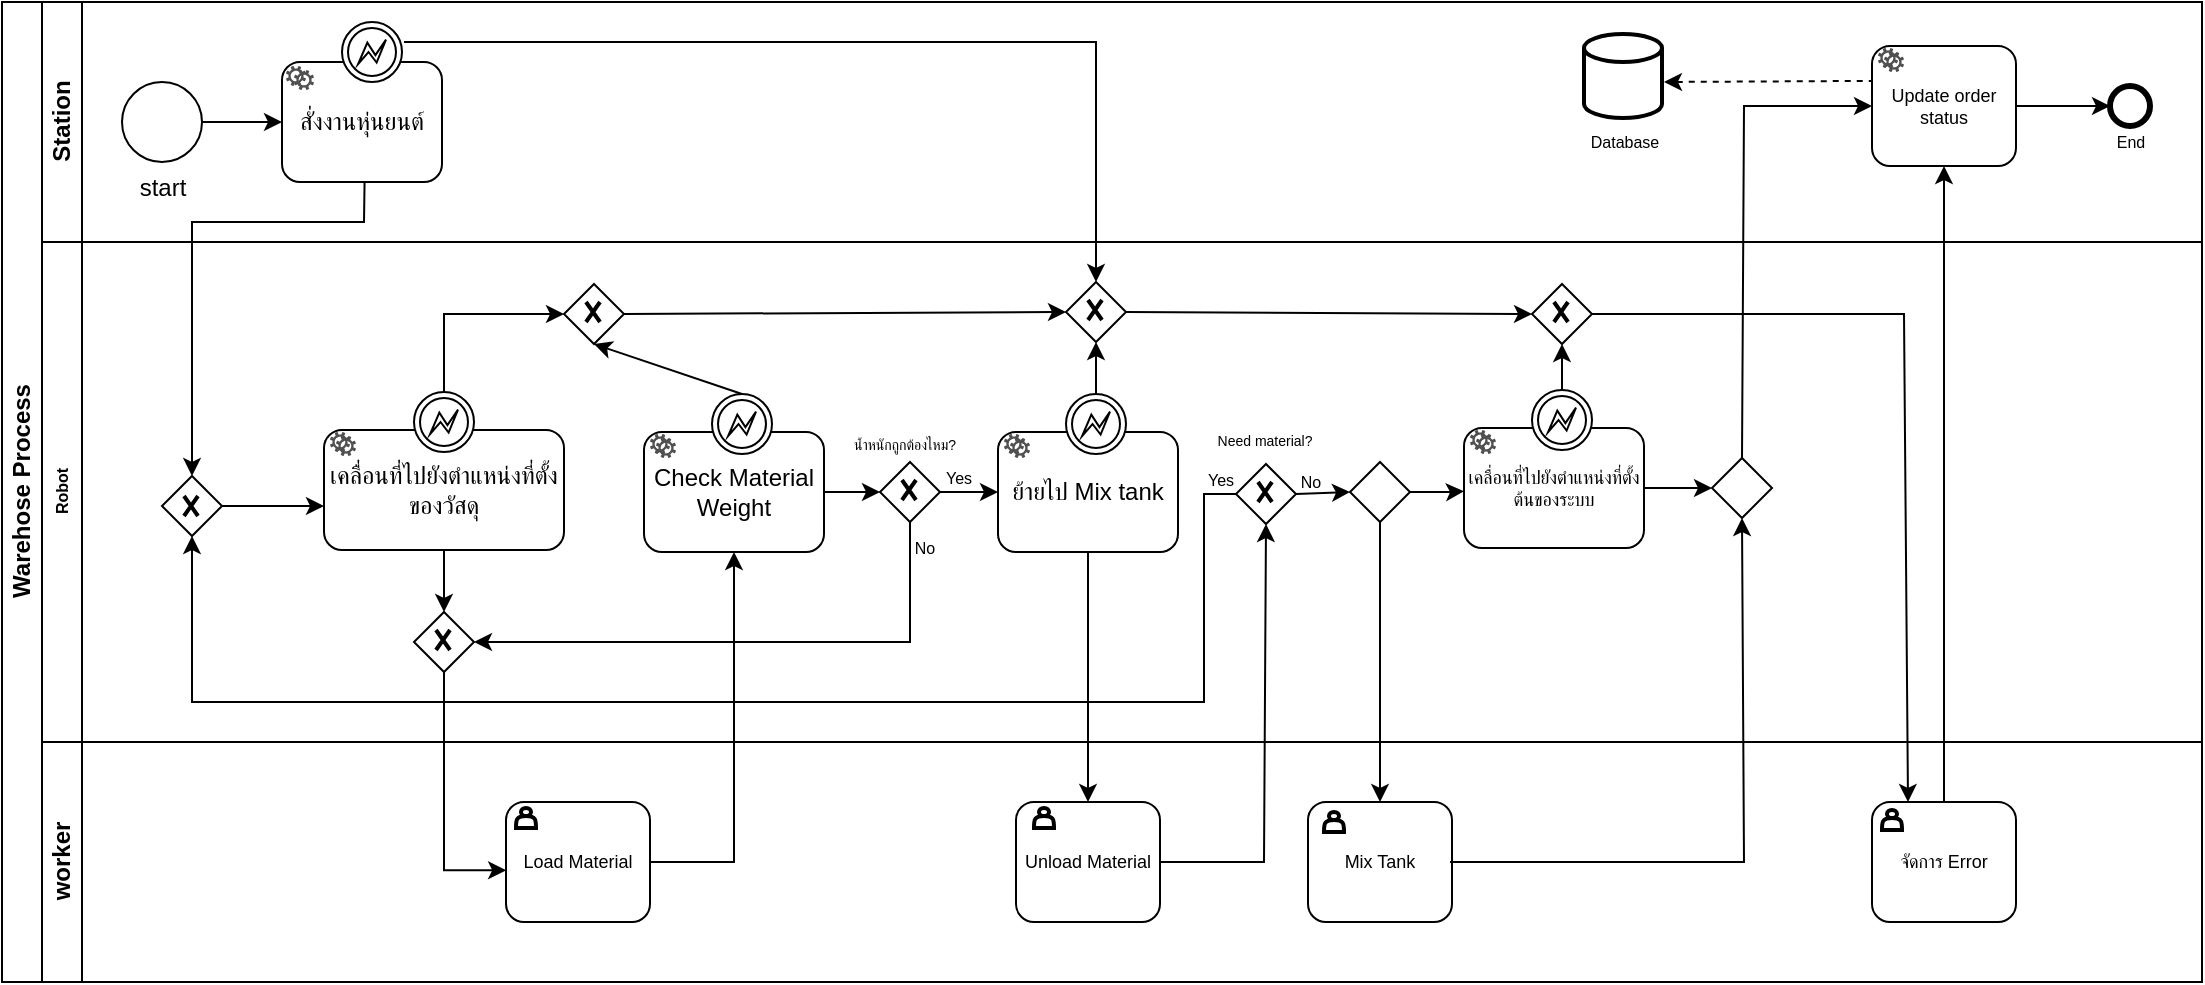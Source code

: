 <mxfile version="24.3.0" type="github">
  <diagram id="prtHgNgQTEPvFCAcTncT" name="Page-1">
    <mxGraphModel dx="1059" dy="611" grid="1" gridSize="10" guides="1" tooltips="1" connect="1" arrows="1" fold="1" page="1" pageScale="1" pageWidth="1200" pageHeight="1600" math="0" shadow="0">
      <root>
        <mxCell id="0" />
        <mxCell id="1" parent="0" />
        <mxCell id="50eX8-EQaEEPfpNOqsvf-22" value="" style="edgeStyle=orthogonalEdgeStyle;rounded=0;orthogonalLoop=1;jettySize=auto;html=1;entryX=0.5;entryY=0;entryDx=0;entryDy=0;" parent="1" source="50eX8-EQaEEPfpNOqsvf-12" target="50eX8-EQaEEPfpNOqsvf-20" edge="1">
          <mxGeometry relative="1" as="geometry" />
        </mxCell>
        <mxCell id="50eX8-EQaEEPfpNOqsvf-12" value="เคลื่อนที่ไปยังตำแหน่งที่ตั้งของวัสดุ" style="rounded=1;whiteSpace=wrap;html=1;" parent="1" vertex="1">
          <mxGeometry x="200" y="334" width="120" height="60" as="geometry" />
        </mxCell>
        <mxCell id="50eX8-EQaEEPfpNOqsvf-9" value="" style="rhombus;whiteSpace=wrap;html=1;" parent="1" vertex="1">
          <mxGeometry x="119" y="357" width="30" height="30" as="geometry" />
        </mxCell>
        <mxCell id="dNxyNK7c78bLwvsdeMH5-19" value="Warehose Process" style="swimlane;html=1;childLayout=stackLayout;resizeParent=1;resizeParentMax=0;horizontal=0;startSize=20;horizontalStack=0;" parent="1" vertex="1">
          <mxGeometry x="39" y="120" width="1100" height="490" as="geometry" />
        </mxCell>
        <mxCell id="dNxyNK7c78bLwvsdeMH5-20" value="Station" style="swimlane;html=1;startSize=20;horizontal=0;" parent="dNxyNK7c78bLwvsdeMH5-19" vertex="1">
          <mxGeometry x="20" width="1080" height="120" as="geometry" />
        </mxCell>
        <mxCell id="dNxyNK7c78bLwvsdeMH5-25" value="" style="edgeStyle=orthogonalEdgeStyle;rounded=0;orthogonalLoop=1;jettySize=auto;html=1;" parent="dNxyNK7c78bLwvsdeMH5-20" source="dNxyNK7c78bLwvsdeMH5-23" target="dNxyNK7c78bLwvsdeMH5-24" edge="1">
          <mxGeometry relative="1" as="geometry" />
        </mxCell>
        <mxCell id="dNxyNK7c78bLwvsdeMH5-23" value="" style="ellipse;whiteSpace=wrap;html=1;" parent="dNxyNK7c78bLwvsdeMH5-20" vertex="1">
          <mxGeometry x="40" y="40" width="40" height="40" as="geometry" />
        </mxCell>
        <mxCell id="dNxyNK7c78bLwvsdeMH5-24" value="สั่งงานหุ่นยนต์" style="rounded=1;whiteSpace=wrap;html=1;fontFamily=Helvetica;fontSize=12;fontColor=#000000;align=center;" parent="dNxyNK7c78bLwvsdeMH5-20" vertex="1">
          <mxGeometry x="120" y="30" width="80" height="60" as="geometry" />
        </mxCell>
        <mxCell id="50eX8-EQaEEPfpNOqsvf-7" value="" style="sketch=0;pointerEvents=1;shadow=0;dashed=0;html=1;strokeColor=none;labelPosition=center;verticalLabelPosition=bottom;verticalAlign=top;align=center;fillColor=#505050;shape=mxgraph.mscae.enterprise.settings" parent="dNxyNK7c78bLwvsdeMH5-20" vertex="1">
          <mxGeometry x="122" y="32" width="10" height="10" as="geometry" />
        </mxCell>
        <mxCell id="50eX8-EQaEEPfpNOqsvf-85" value="" style="ellipse;whiteSpace=wrap;html=1;strokeWidth=3;" parent="dNxyNK7c78bLwvsdeMH5-20" vertex="1">
          <mxGeometry x="1034" y="42" width="20" height="20" as="geometry" />
        </mxCell>
        <mxCell id="50eX8-EQaEEPfpNOqsvf-88" value="" style="strokeWidth=2;html=1;shape=mxgraph.flowchart.database;whiteSpace=wrap;" parent="dNxyNK7c78bLwvsdeMH5-20" vertex="1">
          <mxGeometry x="771" y="16" width="39" height="42" as="geometry" />
        </mxCell>
        <mxCell id="50eX8-EQaEEPfpNOqsvf-89" value="Database" style="text;html=1;align=center;verticalAlign=middle;resizable=0;points=[];autosize=1;strokeColor=none;fillColor=none;fontSize=8;" parent="dNxyNK7c78bLwvsdeMH5-20" vertex="1">
          <mxGeometry x="760.5" y="60" width="60" height="20" as="geometry" />
        </mxCell>
        <mxCell id="50eX8-EQaEEPfpNOqsvf-15" value="" style="sketch=0;pointerEvents=1;shadow=0;dashed=0;html=1;strokeColor=none;labelPosition=center;verticalLabelPosition=bottom;verticalAlign=top;align=center;fillColor=#505050;shape=mxgraph.mscae.enterprise.settings" parent="dNxyNK7c78bLwvsdeMH5-20" vertex="1">
          <mxGeometry x="126" y="34" width="10" height="10" as="geometry" />
        </mxCell>
        <mxCell id="50eX8-EQaEEPfpNOqsvf-2" value="" style="ellipse;whiteSpace=wrap;html=1;" parent="dNxyNK7c78bLwvsdeMH5-20" vertex="1">
          <mxGeometry x="150" y="10" width="30" height="30" as="geometry" />
        </mxCell>
        <mxCell id="C-rljzD_ZKjEVcnqJTgn-5" value="" style="points=[[0.145,0.145,0],[0.5,0,0],[0.855,0.145,0],[1,0.5,0],[0.855,0.855,0],[0.5,1,0],[0.145,0.855,0],[0,0.5,0]];shape=mxgraph.bpmn.event;html=1;verticalLabelPosition=bottom;labelBackgroundColor=#ffffff;verticalAlign=top;align=center;perimeter=ellipsePerimeter;outlineConnect=0;aspect=fixed;outline=eventInt;symbol=error;" vertex="1" parent="dNxyNK7c78bLwvsdeMH5-20">
          <mxGeometry x="153" y="13" width="24" height="24" as="geometry" />
        </mxCell>
        <mxCell id="dNxyNK7c78bLwvsdeMH5-21" value="Robot" style="swimlane;html=1;startSize=20;horizontal=0;fontSize=8;" parent="dNxyNK7c78bLwvsdeMH5-19" vertex="1">
          <mxGeometry x="20" y="120" width="1080" height="250" as="geometry" />
        </mxCell>
        <mxCell id="50eX8-EQaEEPfpNOqsvf-11" value="" style="shape=mxgraph.sysml.x;strokeWidth=2;" parent="dNxyNK7c78bLwvsdeMH5-21" vertex="1">
          <mxGeometry x="71" y="127" width="7" height="10" as="geometry" />
        </mxCell>
        <mxCell id="50eX8-EQaEEPfpNOqsvf-17" value="" style="group" parent="dNxyNK7c78bLwvsdeMH5-21" vertex="1" connectable="0">
          <mxGeometry x="186" y="75" width="30" height="30" as="geometry" />
        </mxCell>
        <mxCell id="50eX8-EQaEEPfpNOqsvf-18" value="" style="ellipse;whiteSpace=wrap;html=1;" parent="50eX8-EQaEEPfpNOqsvf-17" vertex="1">
          <mxGeometry width="30" height="30" as="geometry" />
        </mxCell>
        <mxCell id="C-rljzD_ZKjEVcnqJTgn-7" value="" style="points=[[0.145,0.145,0],[0.5,0,0],[0.855,0.145,0],[1,0.5,0],[0.855,0.855,0],[0.5,1,0],[0.145,0.855,0],[0,0.5,0]];shape=mxgraph.bpmn.event;html=1;verticalLabelPosition=bottom;labelBackgroundColor=#ffffff;verticalAlign=top;align=center;perimeter=ellipsePerimeter;outlineConnect=0;aspect=fixed;outline=eventInt;symbol=error;" vertex="1" parent="50eX8-EQaEEPfpNOqsvf-17">
          <mxGeometry x="3" y="3" width="24" height="24" as="geometry" />
        </mxCell>
        <mxCell id="50eX8-EQaEEPfpNOqsvf-20" value="" style="rhombus;whiteSpace=wrap;html=1;" parent="dNxyNK7c78bLwvsdeMH5-21" vertex="1">
          <mxGeometry x="186" y="185" width="30" height="30" as="geometry" />
        </mxCell>
        <mxCell id="50eX8-EQaEEPfpNOqsvf-51" value="" style="edgeStyle=none;orthogonalLoop=1;jettySize=auto;html=1;rounded=0;entryX=0;entryY=0.5;entryDx=0;entryDy=0;" parent="dNxyNK7c78bLwvsdeMH5-21" target="50eX8-EQaEEPfpNOqsvf-38" edge="1">
          <mxGeometry width="100" relative="1" as="geometry">
            <mxPoint x="291" y="36" as="sourcePoint" />
            <mxPoint x="391" y="36" as="targetPoint" />
            <Array as="points" />
          </mxGeometry>
        </mxCell>
        <mxCell id="50eX8-EQaEEPfpNOqsvf-61" value="No" style="text;html=1;align=center;verticalAlign=middle;resizable=0;points=[];autosize=1;strokeColor=none;fillColor=none;fontSize=8;" parent="dNxyNK7c78bLwvsdeMH5-21" vertex="1">
          <mxGeometry x="619" y="110" width="30" height="20" as="geometry" />
        </mxCell>
        <mxCell id="dNxyNK7c78bLwvsdeMH5-22" value="worker" style="swimlane;html=1;startSize=20;horizontal=0;" parent="dNxyNK7c78bLwvsdeMH5-19" vertex="1">
          <mxGeometry x="20" y="370" width="1080" height="120" as="geometry" />
        </mxCell>
        <mxCell id="50eX8-EQaEEPfpNOqsvf-91" value="Load Material" style="rounded=1;whiteSpace=wrap;html=1;fontSize=9;" parent="dNxyNK7c78bLwvsdeMH5-22" vertex="1">
          <mxGeometry x="232" y="30" width="72" height="60" as="geometry" />
        </mxCell>
        <mxCell id="50eX8-EQaEEPfpNOqsvf-94" value="Unload Material" style="rounded=1;whiteSpace=wrap;html=1;fontSize=9;" parent="dNxyNK7c78bLwvsdeMH5-22" vertex="1">
          <mxGeometry x="487" y="30" width="72" height="60" as="geometry" />
        </mxCell>
        <mxCell id="50eX8-EQaEEPfpNOqsvf-97" value="Mix Tank" style="rounded=1;whiteSpace=wrap;html=1;fontSize=9;" parent="dNxyNK7c78bLwvsdeMH5-22" vertex="1">
          <mxGeometry x="633" y="30" width="72" height="60" as="geometry" />
        </mxCell>
        <mxCell id="50eX8-EQaEEPfpNOqsvf-100" value="จัดการ Error" style="rounded=1;whiteSpace=wrap;html=1;fontSize=9;" parent="dNxyNK7c78bLwvsdeMH5-22" vertex="1">
          <mxGeometry x="915" y="30" width="72" height="60" as="geometry" />
        </mxCell>
        <mxCell id="50eX8-EQaEEPfpNOqsvf-103" value="" style="shape=actor;whiteSpace=wrap;html=1;strokeWidth=2;" parent="dNxyNK7c78bLwvsdeMH5-22" vertex="1">
          <mxGeometry x="237" y="33" width="10" height="10" as="geometry" />
        </mxCell>
        <mxCell id="50eX8-EQaEEPfpNOqsvf-104" value="" style="shape=actor;whiteSpace=wrap;html=1;strokeWidth=2;" parent="dNxyNK7c78bLwvsdeMH5-22" vertex="1">
          <mxGeometry x="496" y="33" width="10" height="10" as="geometry" />
        </mxCell>
        <mxCell id="50eX8-EQaEEPfpNOqsvf-105" value="" style="shape=actor;whiteSpace=wrap;html=1;strokeWidth=2;" parent="dNxyNK7c78bLwvsdeMH5-22" vertex="1">
          <mxGeometry x="920" y="34" width="10" height="10" as="geometry" />
        </mxCell>
        <mxCell id="50eX8-EQaEEPfpNOqsvf-107" value="" style="edgeStyle=orthogonalEdgeStyle;rounded=0;orthogonalLoop=1;jettySize=auto;html=1;exitX=0.5;exitY=1;exitDx=0;exitDy=0;entryX=0.001;entryY=0.569;entryDx=0;entryDy=0;entryPerimeter=0;" parent="dNxyNK7c78bLwvsdeMH5-19" source="50eX8-EQaEEPfpNOqsvf-20" target="50eX8-EQaEEPfpNOqsvf-91" edge="1">
          <mxGeometry relative="1" as="geometry">
            <mxPoint x="191" y="366.5" as="sourcePoint" />
            <mxPoint x="217" y="449.5" as="targetPoint" />
          </mxGeometry>
        </mxCell>
        <mxCell id="50eX8-EQaEEPfpNOqsvf-1" value="start" style="text;html=1;align=center;verticalAlign=middle;resizable=0;points=[];autosize=1;strokeColor=none;fillColor=none;" parent="1" vertex="1">
          <mxGeometry x="94" y="198" width="50" height="30" as="geometry" />
        </mxCell>
        <mxCell id="50eX8-EQaEEPfpNOqsvf-10" value="" style="edgeStyle=none;orthogonalLoop=1;jettySize=auto;html=1;rounded=0;exitX=0.516;exitY=1.001;exitDx=0;exitDy=0;entryX=0.5;entryY=0;entryDx=0;entryDy=0;exitPerimeter=0;" parent="1" source="dNxyNK7c78bLwvsdeMH5-24" target="50eX8-EQaEEPfpNOqsvf-9" edge="1">
          <mxGeometry width="100" relative="1" as="geometry">
            <mxPoint x="110" y="270" as="sourcePoint" />
            <mxPoint x="210" y="270" as="targetPoint" />
            <Array as="points">
              <mxPoint x="220" y="230" />
              <mxPoint x="134" y="230" />
            </Array>
          </mxGeometry>
        </mxCell>
        <mxCell id="50eX8-EQaEEPfpNOqsvf-13" value="" style="edgeStyle=none;orthogonalLoop=1;jettySize=auto;html=1;rounded=0;exitX=1;exitY=0.5;exitDx=0;exitDy=0;" parent="1" source="50eX8-EQaEEPfpNOqsvf-9" edge="1">
          <mxGeometry width="100" relative="1" as="geometry">
            <mxPoint x="100" y="372" as="sourcePoint" />
            <mxPoint x="200" y="372" as="targetPoint" />
            <Array as="points" />
          </mxGeometry>
        </mxCell>
        <mxCell id="50eX8-EQaEEPfpNOqsvf-8" value="" style="sketch=0;pointerEvents=1;shadow=0;dashed=0;html=1;strokeColor=none;labelPosition=center;verticalLabelPosition=bottom;verticalAlign=top;align=center;fillColor=#505050;shape=mxgraph.mscae.enterprise.settings" parent="1" vertex="1">
          <mxGeometry x="203" y="335" width="10" height="10" as="geometry" />
        </mxCell>
        <mxCell id="50eX8-EQaEEPfpNOqsvf-16" value="" style="sketch=0;pointerEvents=1;shadow=0;dashed=0;html=1;strokeColor=none;labelPosition=center;verticalLabelPosition=bottom;verticalAlign=top;align=center;fillColor=#505050;shape=mxgraph.mscae.enterprise.settings" parent="1" vertex="1">
          <mxGeometry x="206" y="337" width="10" height="10" as="geometry" />
        </mxCell>
        <mxCell id="50eX8-EQaEEPfpNOqsvf-21" value="" style="shape=mxgraph.sysml.x;strokeWidth=2;" parent="1" vertex="1">
          <mxGeometry x="256" y="434" width="7" height="10" as="geometry" />
        </mxCell>
        <mxCell id="50eX8-EQaEEPfpNOqsvf-31" value="" style="edgeStyle=orthogonalEdgeStyle;rounded=0;orthogonalLoop=1;jettySize=auto;html=1;entryX=0;entryY=0.5;entryDx=0;entryDy=0;" parent="1" source="50eX8-EQaEEPfpNOqsvf-23" target="50eX8-EQaEEPfpNOqsvf-29" edge="1">
          <mxGeometry relative="1" as="geometry" />
        </mxCell>
        <mxCell id="50eX8-EQaEEPfpNOqsvf-23" value="Check Material Weight" style="rounded=1;whiteSpace=wrap;html=1;" parent="1" vertex="1">
          <mxGeometry x="360" y="335" width="90" height="60" as="geometry" />
        </mxCell>
        <mxCell id="50eX8-EQaEEPfpNOqsvf-24" value="" style="group" parent="1" vertex="1" connectable="0">
          <mxGeometry x="394" y="316" width="30" height="30" as="geometry" />
        </mxCell>
        <mxCell id="50eX8-EQaEEPfpNOqsvf-25" value="" style="ellipse;whiteSpace=wrap;html=1;" parent="50eX8-EQaEEPfpNOqsvf-24" vertex="1">
          <mxGeometry width="30" height="30" as="geometry" />
        </mxCell>
        <mxCell id="C-rljzD_ZKjEVcnqJTgn-8" value="" style="points=[[0.145,0.145,0],[0.5,0,0],[0.855,0.145,0],[1,0.5,0],[0.855,0.855,0],[0.5,1,0],[0.145,0.855,0],[0,0.5,0]];shape=mxgraph.bpmn.event;html=1;verticalLabelPosition=bottom;labelBackgroundColor=#ffffff;verticalAlign=top;align=center;perimeter=ellipsePerimeter;outlineConnect=0;aspect=fixed;outline=eventInt;symbol=error;" vertex="1" parent="50eX8-EQaEEPfpNOqsvf-24">
          <mxGeometry x="3" y="3" width="24" height="24" as="geometry" />
        </mxCell>
        <mxCell id="50eX8-EQaEEPfpNOqsvf-27" value="" style="sketch=0;pointerEvents=1;shadow=0;dashed=0;html=1;strokeColor=none;labelPosition=center;verticalLabelPosition=bottom;verticalAlign=top;align=center;fillColor=#505050;shape=mxgraph.mscae.enterprise.settings" parent="1" vertex="1">
          <mxGeometry x="363" y="336" width="10" height="10" as="geometry" />
        </mxCell>
        <mxCell id="50eX8-EQaEEPfpNOqsvf-28" value="" style="sketch=0;pointerEvents=1;shadow=0;dashed=0;html=1;strokeColor=none;labelPosition=center;verticalLabelPosition=bottom;verticalAlign=top;align=center;fillColor=#505050;shape=mxgraph.mscae.enterprise.settings" parent="1" vertex="1">
          <mxGeometry x="366" y="338" width="10" height="10" as="geometry" />
        </mxCell>
        <mxCell id="50eX8-EQaEEPfpNOqsvf-46" value="" style="edgeStyle=orthogonalEdgeStyle;rounded=0;orthogonalLoop=1;jettySize=auto;html=1;entryX=0;entryY=0.5;entryDx=0;entryDy=0;" parent="1" source="50eX8-EQaEEPfpNOqsvf-29" target="50eX8-EQaEEPfpNOqsvf-40" edge="1">
          <mxGeometry relative="1" as="geometry" />
        </mxCell>
        <mxCell id="50eX8-EQaEEPfpNOqsvf-29" value="" style="rhombus;whiteSpace=wrap;html=1;" parent="1" vertex="1">
          <mxGeometry x="478" y="350" width="30" height="30" as="geometry" />
        </mxCell>
        <mxCell id="50eX8-EQaEEPfpNOqsvf-30" value="" style="shape=mxgraph.sysml.x;strokeWidth=2;" parent="1" vertex="1">
          <mxGeometry x="489" y="359" width="7" height="10" as="geometry" />
        </mxCell>
        <mxCell id="50eX8-EQaEEPfpNOqsvf-32" value="" style="edgeStyle=none;orthogonalLoop=1;jettySize=auto;html=1;rounded=0;exitX=0.5;exitY=1;exitDx=0;exitDy=0;entryX=1;entryY=0.5;entryDx=0;entryDy=0;" parent="1" source="50eX8-EQaEEPfpNOqsvf-29" target="50eX8-EQaEEPfpNOqsvf-20" edge="1">
          <mxGeometry width="100" relative="1" as="geometry">
            <mxPoint x="360" y="440" as="sourcePoint" />
            <mxPoint x="460" y="440" as="targetPoint" />
            <Array as="points">
              <mxPoint x="493" y="440" />
            </Array>
          </mxGeometry>
        </mxCell>
        <mxCell id="50eX8-EQaEEPfpNOqsvf-37" value="" style="edgeStyle=orthogonalEdgeStyle;rounded=0;orthogonalLoop=1;jettySize=auto;html=1;endArrow=none;endFill=0;startArrow=classic;startFill=1;" parent="1" source="50eX8-EQaEEPfpNOqsvf-33" target="50eX8-EQaEEPfpNOqsvf-18" edge="1">
          <mxGeometry relative="1" as="geometry" />
        </mxCell>
        <mxCell id="50eX8-EQaEEPfpNOqsvf-33" value="" style="rhombus;whiteSpace=wrap;html=1;" parent="1" vertex="1">
          <mxGeometry x="320" y="261" width="30" height="30" as="geometry" />
        </mxCell>
        <mxCell id="50eX8-EQaEEPfpNOqsvf-34" value="" style="shape=mxgraph.sysml.x;strokeWidth=2;" parent="1" vertex="1">
          <mxGeometry x="331" y="270" width="7" height="10" as="geometry" />
        </mxCell>
        <mxCell id="50eX8-EQaEEPfpNOqsvf-38" value="" style="rhombus;whiteSpace=wrap;html=1;" parent="1" vertex="1">
          <mxGeometry x="571" y="260" width="30" height="30" as="geometry" />
        </mxCell>
        <mxCell id="50eX8-EQaEEPfpNOqsvf-39" value="" style="shape=mxgraph.sysml.x;strokeWidth=2;" parent="1" vertex="1">
          <mxGeometry x="582" y="269" width="7" height="10" as="geometry" />
        </mxCell>
        <mxCell id="50eX8-EQaEEPfpNOqsvf-40" value="ย้ายไป Mix tank" style="rounded=1;whiteSpace=wrap;html=1;" parent="1" vertex="1">
          <mxGeometry x="537" y="335" width="90" height="60" as="geometry" />
        </mxCell>
        <mxCell id="50eX8-EQaEEPfpNOqsvf-41" value="" style="group" parent="1" vertex="1" connectable="0">
          <mxGeometry x="571" y="316" width="30" height="30" as="geometry" />
        </mxCell>
        <mxCell id="50eX8-EQaEEPfpNOqsvf-42" value="" style="ellipse;whiteSpace=wrap;html=1;" parent="50eX8-EQaEEPfpNOqsvf-41" vertex="1">
          <mxGeometry width="30" height="30" as="geometry" />
        </mxCell>
        <mxCell id="C-rljzD_ZKjEVcnqJTgn-9" value="" style="points=[[0.145,0.145,0],[0.5,0,0],[0.855,0.145,0],[1,0.5,0],[0.855,0.855,0],[0.5,1,0],[0.145,0.855,0],[0,0.5,0]];shape=mxgraph.bpmn.event;html=1;verticalLabelPosition=bottom;labelBackgroundColor=#ffffff;verticalAlign=top;align=center;perimeter=ellipsePerimeter;outlineConnect=0;aspect=fixed;outline=eventInt;symbol=error;" vertex="1" parent="50eX8-EQaEEPfpNOqsvf-41">
          <mxGeometry x="3" y="3" width="24" height="24" as="geometry" />
        </mxCell>
        <mxCell id="50eX8-EQaEEPfpNOqsvf-44" value="" style="sketch=0;pointerEvents=1;shadow=0;dashed=0;html=1;strokeColor=none;labelPosition=center;verticalLabelPosition=bottom;verticalAlign=top;align=center;fillColor=#505050;shape=mxgraph.mscae.enterprise.settings" parent="1" vertex="1">
          <mxGeometry x="540" y="336" width="10" height="10" as="geometry" />
        </mxCell>
        <mxCell id="50eX8-EQaEEPfpNOqsvf-45" value="" style="sketch=0;pointerEvents=1;shadow=0;dashed=0;html=1;strokeColor=none;labelPosition=center;verticalLabelPosition=bottom;verticalAlign=top;align=center;fillColor=#505050;shape=mxgraph.mscae.enterprise.settings" parent="1" vertex="1">
          <mxGeometry x="543" y="338" width="10" height="10" as="geometry" />
        </mxCell>
        <mxCell id="50eX8-EQaEEPfpNOqsvf-48" value="" style="edgeStyle=orthogonalEdgeStyle;rounded=0;orthogonalLoop=1;jettySize=auto;html=1;" parent="1" edge="1">
          <mxGeometry relative="1" as="geometry">
            <mxPoint x="586" y="316" as="sourcePoint" />
            <mxPoint x="586" y="290" as="targetPoint" />
          </mxGeometry>
        </mxCell>
        <mxCell id="50eX8-EQaEEPfpNOqsvf-49" value="Yes" style="text;html=1;align=center;verticalAlign=middle;resizable=0;points=[];autosize=1;strokeColor=none;fillColor=none;fontSize=8;" parent="1" vertex="1">
          <mxGeometry x="497" y="348" width="40" height="20" as="geometry" />
        </mxCell>
        <mxCell id="50eX8-EQaEEPfpNOqsvf-50" value="No" style="text;html=1;align=center;verticalAlign=middle;resizable=0;points=[];autosize=1;strokeColor=none;fillColor=none;fontSize=8;" parent="1" vertex="1">
          <mxGeometry x="485" y="383" width="30" height="20" as="geometry" />
        </mxCell>
        <mxCell id="50eX8-EQaEEPfpNOqsvf-52" value="น้ำหนักถูกต้องไหม?" style="text;html=1;align=center;verticalAlign=middle;resizable=0;points=[];autosize=1;strokeColor=none;fillColor=none;fontSize=7;" parent="1" vertex="1">
          <mxGeometry x="450" y="332" width="80" height="20" as="geometry" />
        </mxCell>
        <mxCell id="50eX8-EQaEEPfpNOqsvf-53" value="" style="rhombus;whiteSpace=wrap;html=1;" parent="1" vertex="1">
          <mxGeometry x="656" y="351" width="30" height="30" as="geometry" />
        </mxCell>
        <mxCell id="50eX8-EQaEEPfpNOqsvf-54" value="" style="shape=mxgraph.sysml.x;strokeWidth=2;" parent="1" vertex="1">
          <mxGeometry x="667" y="360" width="7" height="10" as="geometry" />
        </mxCell>
        <mxCell id="50eX8-EQaEEPfpNOqsvf-55" value="" style="edgeStyle=none;orthogonalLoop=1;jettySize=auto;html=1;rounded=0;exitX=0;exitY=0.5;exitDx=0;exitDy=0;entryX=0.5;entryY=1;entryDx=0;entryDy=0;" parent="1" source="50eX8-EQaEEPfpNOqsvf-53" target="50eX8-EQaEEPfpNOqsvf-9" edge="1">
          <mxGeometry width="100" relative="1" as="geometry">
            <mxPoint x="590" y="400" as="sourcePoint" />
            <mxPoint x="130" y="470" as="targetPoint" />
            <Array as="points">
              <mxPoint x="640" y="366" />
              <mxPoint x="640" y="470" />
              <mxPoint x="134" y="470" />
            </Array>
          </mxGeometry>
        </mxCell>
        <mxCell id="50eX8-EQaEEPfpNOqsvf-56" value="Yes" style="text;html=1;align=center;verticalAlign=middle;resizable=0;points=[];autosize=1;strokeColor=none;fillColor=none;fontSize=8;" parent="1" vertex="1">
          <mxGeometry x="628" y="349" width="40" height="20" as="geometry" />
        </mxCell>
        <mxCell id="50eX8-EQaEEPfpNOqsvf-69" value="" style="edgeStyle=orthogonalEdgeStyle;rounded=0;orthogonalLoop=1;jettySize=auto;html=1;entryX=0;entryY=0.528;entryDx=0;entryDy=0;entryPerimeter=0;" parent="1" source="50eX8-EQaEEPfpNOqsvf-57" target="50eX8-EQaEEPfpNOqsvf-63" edge="1">
          <mxGeometry relative="1" as="geometry" />
        </mxCell>
        <mxCell id="50eX8-EQaEEPfpNOqsvf-57" value="" style="rhombus;whiteSpace=wrap;html=1;" parent="1" vertex="1">
          <mxGeometry x="713" y="350" width="30" height="30" as="geometry" />
        </mxCell>
        <mxCell id="50eX8-EQaEEPfpNOqsvf-59" value="" style="shape=image;html=1;verticalAlign=top;verticalLabelPosition=bottom;labelBackgroundColor=#ffffff;imageAspect=0;aspect=fixed;image=https://cdn4.iconfinder.com/data/icons/ionicons/512/icon-plus-128.png" parent="1" vertex="1">
          <mxGeometry x="719" y="355" width="18" height="18" as="geometry" />
        </mxCell>
        <mxCell id="50eX8-EQaEEPfpNOqsvf-62" value="Need material?" style="text;html=1;align=center;verticalAlign=middle;resizable=0;points=[];autosize=1;strokeColor=none;fillColor=none;fontSize=7;" parent="1" vertex="1">
          <mxGeometry x="635" y="330" width="70" height="20" as="geometry" />
        </mxCell>
        <mxCell id="50eX8-EQaEEPfpNOqsvf-63" value="เคลื่อนที่ไปยังตำแหน่งที่ตั้งต้นของระบบ" style="rounded=1;whiteSpace=wrap;html=1;fontSize=9;" parent="1" vertex="1">
          <mxGeometry x="770" y="333" width="90" height="60" as="geometry" />
        </mxCell>
        <mxCell id="50eX8-EQaEEPfpNOqsvf-64" value="" style="group" parent="1" vertex="1" connectable="0">
          <mxGeometry x="804" y="314" width="30" height="30" as="geometry" />
        </mxCell>
        <mxCell id="50eX8-EQaEEPfpNOqsvf-65" value="" style="ellipse;whiteSpace=wrap;html=1;" parent="50eX8-EQaEEPfpNOqsvf-64" vertex="1">
          <mxGeometry width="30" height="30" as="geometry" />
        </mxCell>
        <mxCell id="C-rljzD_ZKjEVcnqJTgn-10" value="" style="points=[[0.145,0.145,0],[0.5,0,0],[0.855,0.145,0],[1,0.5,0],[0.855,0.855,0],[0.5,1,0],[0.145,0.855,0],[0,0.5,0]];shape=mxgraph.bpmn.event;html=1;verticalLabelPosition=bottom;labelBackgroundColor=#ffffff;verticalAlign=top;align=center;perimeter=ellipsePerimeter;outlineConnect=0;aspect=fixed;outline=eventInt;symbol=error;" vertex="1" parent="50eX8-EQaEEPfpNOqsvf-64">
          <mxGeometry x="3" y="3" width="24" height="24" as="geometry" />
        </mxCell>
        <mxCell id="50eX8-EQaEEPfpNOqsvf-67" value="" style="sketch=0;pointerEvents=1;shadow=0;dashed=0;html=1;strokeColor=none;labelPosition=center;verticalLabelPosition=bottom;verticalAlign=top;align=center;fillColor=#505050;shape=mxgraph.mscae.enterprise.settings" parent="1" vertex="1">
          <mxGeometry x="773" y="334" width="10" height="10" as="geometry" />
        </mxCell>
        <mxCell id="50eX8-EQaEEPfpNOqsvf-68" value="" style="sketch=0;pointerEvents=1;shadow=0;dashed=0;html=1;strokeColor=none;labelPosition=center;verticalLabelPosition=bottom;verticalAlign=top;align=center;fillColor=#505050;shape=mxgraph.mscae.enterprise.settings" parent="1" vertex="1">
          <mxGeometry x="776" y="336" width="10" height="10" as="geometry" />
        </mxCell>
        <mxCell id="50eX8-EQaEEPfpNOqsvf-70" value="" style="rhombus;whiteSpace=wrap;html=1;" parent="1" vertex="1">
          <mxGeometry x="894" y="348" width="30" height="30" as="geometry" />
        </mxCell>
        <mxCell id="50eX8-EQaEEPfpNOqsvf-71" value="" style="shape=image;html=1;verticalAlign=top;verticalLabelPosition=bottom;labelBackgroundColor=#ffffff;imageAspect=0;aspect=fixed;image=https://cdn4.iconfinder.com/data/icons/ionicons/512/icon-plus-128.png" parent="1" vertex="1">
          <mxGeometry x="900" y="353" width="18" height="18" as="geometry" />
        </mxCell>
        <mxCell id="50eX8-EQaEEPfpNOqsvf-73" value="" style="edgeStyle=none;orthogonalLoop=1;jettySize=auto;html=1;rounded=0;exitX=1;exitY=0.5;exitDx=0;exitDy=0;entryX=0;entryY=0.5;entryDx=0;entryDy=0;" parent="1" source="50eX8-EQaEEPfpNOqsvf-53" target="50eX8-EQaEEPfpNOqsvf-57" edge="1">
          <mxGeometry width="100" relative="1" as="geometry">
            <mxPoint x="640" y="380" as="sourcePoint" />
            <mxPoint x="740" y="380" as="targetPoint" />
            <Array as="points" />
          </mxGeometry>
        </mxCell>
        <mxCell id="50eX8-EQaEEPfpNOqsvf-74" value="" style="edgeStyle=none;orthogonalLoop=1;jettySize=auto;html=1;rounded=0;exitX=1;exitY=0.5;exitDx=0;exitDy=0;entryX=0;entryY=0.5;entryDx=0;entryDy=0;" parent="1" source="50eX8-EQaEEPfpNOqsvf-63" target="50eX8-EQaEEPfpNOqsvf-70" edge="1">
          <mxGeometry width="100" relative="1" as="geometry">
            <mxPoint x="820" y="370" as="sourcePoint" />
            <mxPoint x="920" y="370" as="targetPoint" />
            <Array as="points" />
          </mxGeometry>
        </mxCell>
        <mxCell id="50eX8-EQaEEPfpNOqsvf-75" value="" style="rhombus;whiteSpace=wrap;html=1;" parent="1" vertex="1">
          <mxGeometry x="804" y="261" width="30" height="30" as="geometry" />
        </mxCell>
        <mxCell id="50eX8-EQaEEPfpNOqsvf-76" value="" style="shape=mxgraph.sysml.x;strokeWidth=2;" parent="1" vertex="1">
          <mxGeometry x="815" y="270" width="7" height="10" as="geometry" />
        </mxCell>
        <mxCell id="50eX8-EQaEEPfpNOqsvf-78" value="" style="edgeStyle=none;orthogonalLoop=1;jettySize=auto;html=1;rounded=0;entryX=0.5;entryY=1;entryDx=0;entryDy=0;exitX=0.5;exitY=0;exitDx=0;exitDy=0;" parent="1" source="50eX8-EQaEEPfpNOqsvf-65" target="50eX8-EQaEEPfpNOqsvf-75" edge="1">
          <mxGeometry width="100" relative="1" as="geometry">
            <mxPoint x="770" y="310" as="sourcePoint" />
            <mxPoint x="870" y="310" as="targetPoint" />
            <Array as="points" />
          </mxGeometry>
        </mxCell>
        <mxCell id="50eX8-EQaEEPfpNOqsvf-79" value="" style="edgeStyle=none;orthogonalLoop=1;jettySize=auto;html=1;rounded=0;entryX=0.5;entryY=0;entryDx=0;entryDy=0;" parent="1" edge="1">
          <mxGeometry width="100" relative="1" as="geometry">
            <mxPoint x="240" y="140" as="sourcePoint" />
            <mxPoint x="586" y="260.0" as="targetPoint" />
            <Array as="points">
              <mxPoint x="586" y="140" />
            </Array>
          </mxGeometry>
        </mxCell>
        <mxCell id="50eX8-EQaEEPfpNOqsvf-80" value="" style="edgeStyle=none;orthogonalLoop=1;jettySize=auto;html=1;rounded=0;exitX=1;exitY=0.5;exitDx=0;exitDy=0;entryX=0;entryY=0.5;entryDx=0;entryDy=0;" parent="1" source="50eX8-EQaEEPfpNOqsvf-38" target="50eX8-EQaEEPfpNOqsvf-75" edge="1">
          <mxGeometry width="100" relative="1" as="geometry">
            <mxPoint x="660" y="280" as="sourcePoint" />
            <mxPoint x="760" y="280" as="targetPoint" />
            <Array as="points" />
          </mxGeometry>
        </mxCell>
        <mxCell id="50eX8-EQaEEPfpNOqsvf-81" value="Update order status" style="rounded=1;whiteSpace=wrap;html=1;fontSize=9;" parent="1" vertex="1">
          <mxGeometry x="974" y="142" width="72" height="60" as="geometry" />
        </mxCell>
        <mxCell id="50eX8-EQaEEPfpNOqsvf-82" value="" style="sketch=0;pointerEvents=1;shadow=0;dashed=0;html=1;strokeColor=none;labelPosition=center;verticalLabelPosition=bottom;verticalAlign=top;align=center;fillColor=#505050;shape=mxgraph.mscae.enterprise.settings" parent="1" vertex="1">
          <mxGeometry x="977" y="143" width="10" height="10" as="geometry" />
        </mxCell>
        <mxCell id="50eX8-EQaEEPfpNOqsvf-83" value="" style="sketch=0;pointerEvents=1;shadow=0;dashed=0;html=1;strokeColor=none;labelPosition=center;verticalLabelPosition=bottom;verticalAlign=top;align=center;fillColor=#505050;shape=mxgraph.mscae.enterprise.settings" parent="1" vertex="1">
          <mxGeometry x="980" y="145" width="10" height="10" as="geometry" />
        </mxCell>
        <mxCell id="50eX8-EQaEEPfpNOqsvf-84" value="" style="edgeStyle=none;orthogonalLoop=1;jettySize=auto;html=1;rounded=0;exitX=0.5;exitY=0;exitDx=0;exitDy=0;entryX=0;entryY=0.5;entryDx=0;entryDy=0;" parent="1" source="50eX8-EQaEEPfpNOqsvf-70" target="50eX8-EQaEEPfpNOqsvf-81" edge="1">
          <mxGeometry width="100" relative="1" as="geometry">
            <mxPoint x="860" y="290" as="sourcePoint" />
            <mxPoint x="960" y="290" as="targetPoint" />
            <Array as="points">
              <mxPoint x="910" y="172" />
            </Array>
          </mxGeometry>
        </mxCell>
        <mxCell id="50eX8-EQaEEPfpNOqsvf-86" value="End" style="text;html=1;align=center;verticalAlign=middle;resizable=0;points=[];autosize=1;strokeColor=none;fillColor=none;fontSize=8;" parent="1" vertex="1">
          <mxGeometry x="1083" y="180" width="40" height="20" as="geometry" />
        </mxCell>
        <mxCell id="50eX8-EQaEEPfpNOqsvf-87" value="" style="edgeStyle=none;orthogonalLoop=1;jettySize=auto;html=1;rounded=0;exitX=1;exitY=0.5;exitDx=0;exitDy=0;entryX=0;entryY=0.5;entryDx=0;entryDy=0;" parent="1" source="50eX8-EQaEEPfpNOqsvf-81" target="50eX8-EQaEEPfpNOqsvf-85" edge="1">
          <mxGeometry width="100" relative="1" as="geometry">
            <mxPoint x="1013" y="170" as="sourcePoint" />
            <mxPoint x="1113" y="170" as="targetPoint" />
            <Array as="points" />
          </mxGeometry>
        </mxCell>
        <mxCell id="50eX8-EQaEEPfpNOqsvf-90" value="" style="edgeStyle=none;orthogonalLoop=1;jettySize=auto;html=1;rounded=0;dashed=1;endArrow=none;endFill=0;startArrow=classic;startFill=1;entryX=-0.564;entryY=1.445;entryDx=0;entryDy=0;entryPerimeter=0;" parent="1" target="50eX8-EQaEEPfpNOqsvf-83" edge="1">
          <mxGeometry width="100" relative="1" as="geometry">
            <mxPoint x="870" y="160" as="sourcePoint" />
            <mxPoint x="950" y="160" as="targetPoint" />
            <Array as="points" />
          </mxGeometry>
        </mxCell>
        <mxCell id="50eX8-EQaEEPfpNOqsvf-106" value="" style="shape=actor;whiteSpace=wrap;html=1;strokeWidth=2;" parent="1" vertex="1">
          <mxGeometry x="700" y="525" width="10" height="10" as="geometry" />
        </mxCell>
        <mxCell id="50eX8-EQaEEPfpNOqsvf-108" value="" style="edgeStyle=none;orthogonalLoop=1;jettySize=auto;html=1;rounded=0;entryX=0.5;entryY=1;entryDx=0;entryDy=0;exitX=1;exitY=0.5;exitDx=0;exitDy=0;" parent="1" source="50eX8-EQaEEPfpNOqsvf-94" target="50eX8-EQaEEPfpNOqsvf-53" edge="1">
          <mxGeometry width="100" relative="1" as="geometry">
            <mxPoint x="580" y="550" as="sourcePoint" />
            <mxPoint x="680" y="550" as="targetPoint" />
            <Array as="points">
              <mxPoint x="670" y="550" />
            </Array>
          </mxGeometry>
        </mxCell>
        <mxCell id="50eX8-EQaEEPfpNOqsvf-109" value="" style="edgeStyle=none;orthogonalLoop=1;jettySize=auto;html=1;rounded=0;exitX=0.5;exitY=1;exitDx=0;exitDy=0;entryX=0.5;entryY=0;entryDx=0;entryDy=0;" parent="1" source="50eX8-EQaEEPfpNOqsvf-57" target="50eX8-EQaEEPfpNOqsvf-97" edge="1">
          <mxGeometry width="100" relative="1" as="geometry">
            <mxPoint x="660" y="410" as="sourcePoint" />
            <mxPoint x="760" y="410" as="targetPoint" />
            <Array as="points" />
          </mxGeometry>
        </mxCell>
        <mxCell id="50eX8-EQaEEPfpNOqsvf-110" value="" style="edgeStyle=none;orthogonalLoop=1;jettySize=auto;html=1;rounded=0;entryX=0.5;entryY=1;entryDx=0;entryDy=0;" parent="1" target="50eX8-EQaEEPfpNOqsvf-70" edge="1">
          <mxGeometry width="100" relative="1" as="geometry">
            <mxPoint x="763" y="550" as="sourcePoint" />
            <mxPoint x="912" y="378" as="targetPoint" />
            <Array as="points">
              <mxPoint x="910" y="550" />
            </Array>
          </mxGeometry>
        </mxCell>
        <mxCell id="50eX8-EQaEEPfpNOqsvf-111" value="" style="edgeStyle=none;orthogonalLoop=1;jettySize=auto;html=1;rounded=0;exitX=0.5;exitY=0;exitDx=0;exitDy=0;entryX=0.5;entryY=1;entryDx=0;entryDy=0;" parent="1" source="50eX8-EQaEEPfpNOqsvf-100" target="50eX8-EQaEEPfpNOqsvf-81" edge="1">
          <mxGeometry width="100" relative="1" as="geometry">
            <mxPoint x="960" y="370" as="sourcePoint" />
            <mxPoint x="1060" y="370" as="targetPoint" />
            <Array as="points" />
          </mxGeometry>
        </mxCell>
        <mxCell id="50eX8-EQaEEPfpNOqsvf-112" value="" style="edgeStyle=none;orthogonalLoop=1;jettySize=auto;html=1;rounded=0;exitX=1;exitY=0.5;exitDx=0;exitDy=0;entryX=0.25;entryY=0;entryDx=0;entryDy=0;" parent="1" source="50eX8-EQaEEPfpNOqsvf-75" target="50eX8-EQaEEPfpNOqsvf-100" edge="1">
          <mxGeometry width="100" relative="1" as="geometry">
            <mxPoint x="880" y="310" as="sourcePoint" />
            <mxPoint x="980" y="310" as="targetPoint" />
            <Array as="points">
              <mxPoint x="990" y="276" />
            </Array>
          </mxGeometry>
        </mxCell>
        <mxCell id="C-rljzD_ZKjEVcnqJTgn-1" value="" style="edgeStyle=none;orthogonalLoop=1;jettySize=auto;html=1;rounded=0;entryX=0.5;entryY=1;entryDx=0;entryDy=0;exitX=0.5;exitY=0;exitDx=0;exitDy=0;" edge="1" parent="1" source="50eX8-EQaEEPfpNOqsvf-25" target="50eX8-EQaEEPfpNOqsvf-33">
          <mxGeometry width="100" relative="1" as="geometry">
            <mxPoint x="350" y="300" as="sourcePoint" />
            <mxPoint x="450" y="300" as="targetPoint" />
            <Array as="points" />
          </mxGeometry>
        </mxCell>
        <mxCell id="C-rljzD_ZKjEVcnqJTgn-2" value="" style="edgeStyle=none;orthogonalLoop=1;jettySize=auto;html=1;rounded=0;exitX=1;exitY=0.5;exitDx=0;exitDy=0;entryX=0.5;entryY=1;entryDx=0;entryDy=0;" edge="1" parent="1" source="50eX8-EQaEEPfpNOqsvf-91" target="50eX8-EQaEEPfpNOqsvf-23">
          <mxGeometry width="100" relative="1" as="geometry">
            <mxPoint x="340" y="550" as="sourcePoint" />
            <mxPoint x="440" y="550" as="targetPoint" />
            <Array as="points">
              <mxPoint x="405" y="550" />
            </Array>
          </mxGeometry>
        </mxCell>
        <mxCell id="C-rljzD_ZKjEVcnqJTgn-3" value="" style="edgeStyle=none;orthogonalLoop=1;jettySize=auto;html=1;rounded=0;exitX=0.5;exitY=1;exitDx=0;exitDy=0;entryX=0.5;entryY=0;entryDx=0;entryDy=0;" edge="1" parent="1" source="50eX8-EQaEEPfpNOqsvf-40" target="50eX8-EQaEEPfpNOqsvf-94">
          <mxGeometry width="100" relative="1" as="geometry">
            <mxPoint x="530" y="410" as="sourcePoint" />
            <mxPoint x="630" y="410" as="targetPoint" />
            <Array as="points" />
          </mxGeometry>
        </mxCell>
      </root>
    </mxGraphModel>
  </diagram>
</mxfile>
